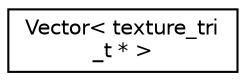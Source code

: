 digraph "Graphical Class Hierarchy"
{
 // INTERACTIVE_SVG=YES
  edge [fontname="Helvetica",fontsize="10",labelfontname="Helvetica",labelfontsize="10"];
  node [fontname="Helvetica",fontsize="10",shape=record];
  rankdir="LR";
  Node1 [label="Vector\< texture_tri\l_t * \>",height=0.2,width=0.4,color="black", fillcolor="white", style="filled",URL="$class_vector.html"];
}
